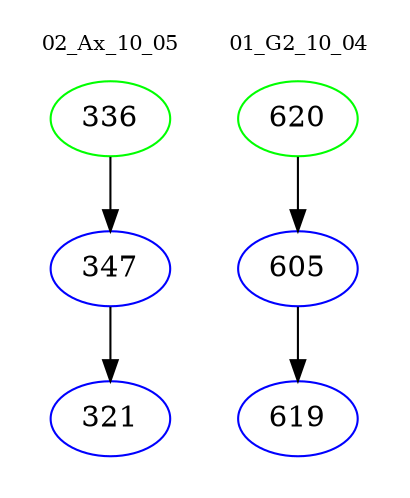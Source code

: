 digraph{
subgraph cluster_0 {
color = white
label = "02_Ax_10_05";
fontsize=10;
T0_336 [label="336", color="green"]
T0_336 -> T0_347 [color="black"]
T0_347 [label="347", color="blue"]
T0_347 -> T0_321 [color="black"]
T0_321 [label="321", color="blue"]
}
subgraph cluster_1 {
color = white
label = "01_G2_10_04";
fontsize=10;
T1_620 [label="620", color="green"]
T1_620 -> T1_605 [color="black"]
T1_605 [label="605", color="blue"]
T1_605 -> T1_619 [color="black"]
T1_619 [label="619", color="blue"]
}
}
